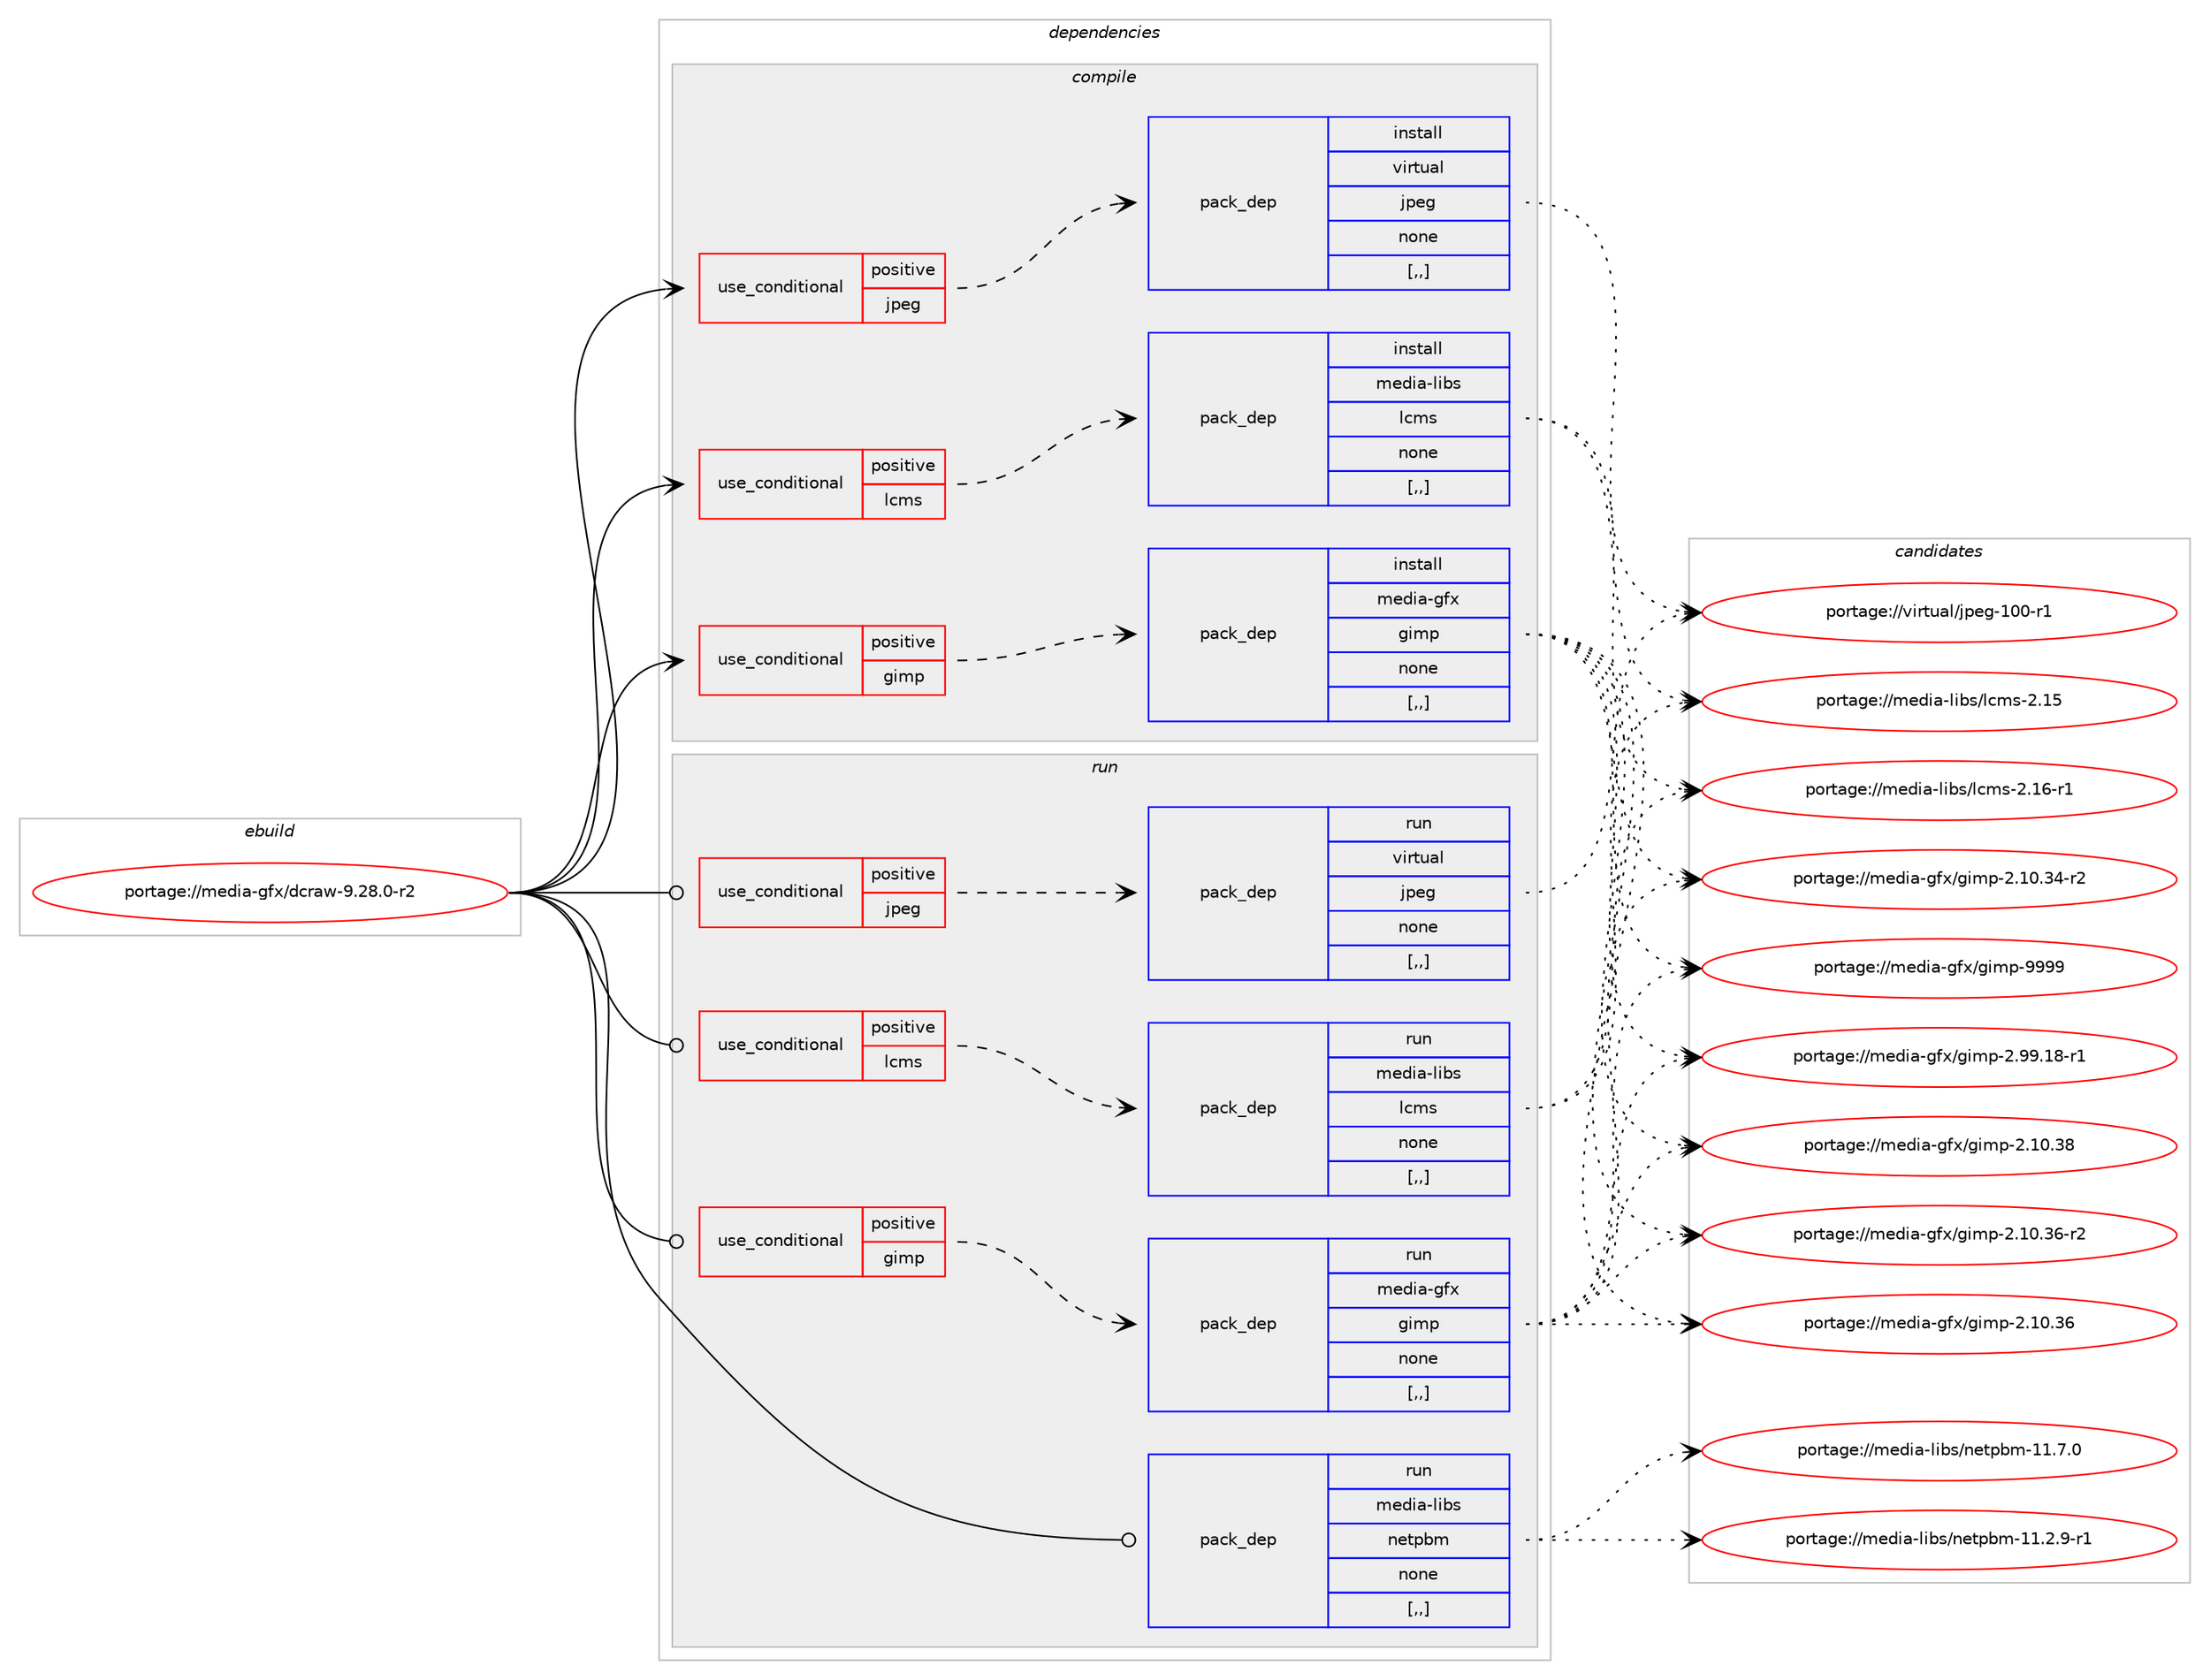 digraph prolog {

# *************
# Graph options
# *************

newrank=true;
concentrate=true;
compound=true;
graph [rankdir=LR,fontname=Helvetica,fontsize=10,ranksep=1.5];#, ranksep=2.5, nodesep=0.2];
edge  [arrowhead=vee];
node  [fontname=Helvetica,fontsize=10];

# **********
# The ebuild
# **********

subgraph cluster_leftcol {
color=gray;
label=<<i>ebuild</i>>;
id [label="portage://media-gfx/dcraw-9.28.0-r2", color=red, width=4, href="../media-gfx/dcraw-9.28.0-r2.svg"];
}

# ****************
# The dependencies
# ****************

subgraph cluster_midcol {
color=gray;
label=<<i>dependencies</i>>;
subgraph cluster_compile {
fillcolor="#eeeeee";
style=filled;
label=<<i>compile</i>>;
subgraph cond72031 {
dependency286044 [label=<<TABLE BORDER="0" CELLBORDER="1" CELLSPACING="0" CELLPADDING="4"><TR><TD ROWSPAN="3" CELLPADDING="10">use_conditional</TD></TR><TR><TD>positive</TD></TR><TR><TD>gimp</TD></TR></TABLE>>, shape=none, color=red];
subgraph pack211693 {
dependency286045 [label=<<TABLE BORDER="0" CELLBORDER="1" CELLSPACING="0" CELLPADDING="4" WIDTH="220"><TR><TD ROWSPAN="6" CELLPADDING="30">pack_dep</TD></TR><TR><TD WIDTH="110">install</TD></TR><TR><TD>media-gfx</TD></TR><TR><TD>gimp</TD></TR><TR><TD>none</TD></TR><TR><TD>[,,]</TD></TR></TABLE>>, shape=none, color=blue];
}
dependency286044:e -> dependency286045:w [weight=20,style="dashed",arrowhead="vee"];
}
id:e -> dependency286044:w [weight=20,style="solid",arrowhead="vee"];
subgraph cond72032 {
dependency286046 [label=<<TABLE BORDER="0" CELLBORDER="1" CELLSPACING="0" CELLPADDING="4"><TR><TD ROWSPAN="3" CELLPADDING="10">use_conditional</TD></TR><TR><TD>positive</TD></TR><TR><TD>jpeg</TD></TR></TABLE>>, shape=none, color=red];
subgraph pack211694 {
dependency286047 [label=<<TABLE BORDER="0" CELLBORDER="1" CELLSPACING="0" CELLPADDING="4" WIDTH="220"><TR><TD ROWSPAN="6" CELLPADDING="30">pack_dep</TD></TR><TR><TD WIDTH="110">install</TD></TR><TR><TD>virtual</TD></TR><TR><TD>jpeg</TD></TR><TR><TD>none</TD></TR><TR><TD>[,,]</TD></TR></TABLE>>, shape=none, color=blue];
}
dependency286046:e -> dependency286047:w [weight=20,style="dashed",arrowhead="vee"];
}
id:e -> dependency286046:w [weight=20,style="solid",arrowhead="vee"];
subgraph cond72033 {
dependency286048 [label=<<TABLE BORDER="0" CELLBORDER="1" CELLSPACING="0" CELLPADDING="4"><TR><TD ROWSPAN="3" CELLPADDING="10">use_conditional</TD></TR><TR><TD>positive</TD></TR><TR><TD>lcms</TD></TR></TABLE>>, shape=none, color=red];
subgraph pack211695 {
dependency286049 [label=<<TABLE BORDER="0" CELLBORDER="1" CELLSPACING="0" CELLPADDING="4" WIDTH="220"><TR><TD ROWSPAN="6" CELLPADDING="30">pack_dep</TD></TR><TR><TD WIDTH="110">install</TD></TR><TR><TD>media-libs</TD></TR><TR><TD>lcms</TD></TR><TR><TD>none</TD></TR><TR><TD>[,,]</TD></TR></TABLE>>, shape=none, color=blue];
}
dependency286048:e -> dependency286049:w [weight=20,style="dashed",arrowhead="vee"];
}
id:e -> dependency286048:w [weight=20,style="solid",arrowhead="vee"];
}
subgraph cluster_compileandrun {
fillcolor="#eeeeee";
style=filled;
label=<<i>compile and run</i>>;
}
subgraph cluster_run {
fillcolor="#eeeeee";
style=filled;
label=<<i>run</i>>;
subgraph cond72034 {
dependency286050 [label=<<TABLE BORDER="0" CELLBORDER="1" CELLSPACING="0" CELLPADDING="4"><TR><TD ROWSPAN="3" CELLPADDING="10">use_conditional</TD></TR><TR><TD>positive</TD></TR><TR><TD>gimp</TD></TR></TABLE>>, shape=none, color=red];
subgraph pack211696 {
dependency286051 [label=<<TABLE BORDER="0" CELLBORDER="1" CELLSPACING="0" CELLPADDING="4" WIDTH="220"><TR><TD ROWSPAN="6" CELLPADDING="30">pack_dep</TD></TR><TR><TD WIDTH="110">run</TD></TR><TR><TD>media-gfx</TD></TR><TR><TD>gimp</TD></TR><TR><TD>none</TD></TR><TR><TD>[,,]</TD></TR></TABLE>>, shape=none, color=blue];
}
dependency286050:e -> dependency286051:w [weight=20,style="dashed",arrowhead="vee"];
}
id:e -> dependency286050:w [weight=20,style="solid",arrowhead="odot"];
subgraph cond72035 {
dependency286052 [label=<<TABLE BORDER="0" CELLBORDER="1" CELLSPACING="0" CELLPADDING="4"><TR><TD ROWSPAN="3" CELLPADDING="10">use_conditional</TD></TR><TR><TD>positive</TD></TR><TR><TD>jpeg</TD></TR></TABLE>>, shape=none, color=red];
subgraph pack211697 {
dependency286053 [label=<<TABLE BORDER="0" CELLBORDER="1" CELLSPACING="0" CELLPADDING="4" WIDTH="220"><TR><TD ROWSPAN="6" CELLPADDING="30">pack_dep</TD></TR><TR><TD WIDTH="110">run</TD></TR><TR><TD>virtual</TD></TR><TR><TD>jpeg</TD></TR><TR><TD>none</TD></TR><TR><TD>[,,]</TD></TR></TABLE>>, shape=none, color=blue];
}
dependency286052:e -> dependency286053:w [weight=20,style="dashed",arrowhead="vee"];
}
id:e -> dependency286052:w [weight=20,style="solid",arrowhead="odot"];
subgraph cond72036 {
dependency286054 [label=<<TABLE BORDER="0" CELLBORDER="1" CELLSPACING="0" CELLPADDING="4"><TR><TD ROWSPAN="3" CELLPADDING="10">use_conditional</TD></TR><TR><TD>positive</TD></TR><TR><TD>lcms</TD></TR></TABLE>>, shape=none, color=red];
subgraph pack211698 {
dependency286055 [label=<<TABLE BORDER="0" CELLBORDER="1" CELLSPACING="0" CELLPADDING="4" WIDTH="220"><TR><TD ROWSPAN="6" CELLPADDING="30">pack_dep</TD></TR><TR><TD WIDTH="110">run</TD></TR><TR><TD>media-libs</TD></TR><TR><TD>lcms</TD></TR><TR><TD>none</TD></TR><TR><TD>[,,]</TD></TR></TABLE>>, shape=none, color=blue];
}
dependency286054:e -> dependency286055:w [weight=20,style="dashed",arrowhead="vee"];
}
id:e -> dependency286054:w [weight=20,style="solid",arrowhead="odot"];
subgraph pack211699 {
dependency286056 [label=<<TABLE BORDER="0" CELLBORDER="1" CELLSPACING="0" CELLPADDING="4" WIDTH="220"><TR><TD ROWSPAN="6" CELLPADDING="30">pack_dep</TD></TR><TR><TD WIDTH="110">run</TD></TR><TR><TD>media-libs</TD></TR><TR><TD>netpbm</TD></TR><TR><TD>none</TD></TR><TR><TD>[,,]</TD></TR></TABLE>>, shape=none, color=blue];
}
id:e -> dependency286056:w [weight=20,style="solid",arrowhead="odot"];
}
}

# **************
# The candidates
# **************

subgraph cluster_choices {
rank=same;
color=gray;
label=<<i>candidates</i>>;

subgraph choice211693 {
color=black;
nodesep=1;
choice1091011001059745103102120471031051091124557575757 [label="portage://media-gfx/gimp-9999", color=red, width=4,href="../media-gfx/gimp-9999.svg"];
choice10910110010597451031021204710310510911245504657574649564511449 [label="portage://media-gfx/gimp-2.99.18-r1", color=red, width=4,href="../media-gfx/gimp-2.99.18-r1.svg"];
choice1091011001059745103102120471031051091124550464948465156 [label="portage://media-gfx/gimp-2.10.38", color=red, width=4,href="../media-gfx/gimp-2.10.38.svg"];
choice10910110010597451031021204710310510911245504649484651544511450 [label="portage://media-gfx/gimp-2.10.36-r2", color=red, width=4,href="../media-gfx/gimp-2.10.36-r2.svg"];
choice1091011001059745103102120471031051091124550464948465154 [label="portage://media-gfx/gimp-2.10.36", color=red, width=4,href="../media-gfx/gimp-2.10.36.svg"];
choice10910110010597451031021204710310510911245504649484651524511450 [label="portage://media-gfx/gimp-2.10.34-r2", color=red, width=4,href="../media-gfx/gimp-2.10.34-r2.svg"];
dependency286045:e -> choice1091011001059745103102120471031051091124557575757:w [style=dotted,weight="100"];
dependency286045:e -> choice10910110010597451031021204710310510911245504657574649564511449:w [style=dotted,weight="100"];
dependency286045:e -> choice1091011001059745103102120471031051091124550464948465156:w [style=dotted,weight="100"];
dependency286045:e -> choice10910110010597451031021204710310510911245504649484651544511450:w [style=dotted,weight="100"];
dependency286045:e -> choice1091011001059745103102120471031051091124550464948465154:w [style=dotted,weight="100"];
dependency286045:e -> choice10910110010597451031021204710310510911245504649484651524511450:w [style=dotted,weight="100"];
}
subgraph choice211694 {
color=black;
nodesep=1;
choice1181051141161179710847106112101103454948484511449 [label="portage://virtual/jpeg-100-r1", color=red, width=4,href="../virtual/jpeg-100-r1.svg"];
dependency286047:e -> choice1181051141161179710847106112101103454948484511449:w [style=dotted,weight="100"];
}
subgraph choice211695 {
color=black;
nodesep=1;
choice109101100105974510810598115471089910911545504649544511449 [label="portage://media-libs/lcms-2.16-r1", color=red, width=4,href="../media-libs/lcms-2.16-r1.svg"];
choice10910110010597451081059811547108991091154550464953 [label="portage://media-libs/lcms-2.15", color=red, width=4,href="../media-libs/lcms-2.15.svg"];
dependency286049:e -> choice109101100105974510810598115471089910911545504649544511449:w [style=dotted,weight="100"];
dependency286049:e -> choice10910110010597451081059811547108991091154550464953:w [style=dotted,weight="100"];
}
subgraph choice211696 {
color=black;
nodesep=1;
choice1091011001059745103102120471031051091124557575757 [label="portage://media-gfx/gimp-9999", color=red, width=4,href="../media-gfx/gimp-9999.svg"];
choice10910110010597451031021204710310510911245504657574649564511449 [label="portage://media-gfx/gimp-2.99.18-r1", color=red, width=4,href="../media-gfx/gimp-2.99.18-r1.svg"];
choice1091011001059745103102120471031051091124550464948465156 [label="portage://media-gfx/gimp-2.10.38", color=red, width=4,href="../media-gfx/gimp-2.10.38.svg"];
choice10910110010597451031021204710310510911245504649484651544511450 [label="portage://media-gfx/gimp-2.10.36-r2", color=red, width=4,href="../media-gfx/gimp-2.10.36-r2.svg"];
choice1091011001059745103102120471031051091124550464948465154 [label="portage://media-gfx/gimp-2.10.36", color=red, width=4,href="../media-gfx/gimp-2.10.36.svg"];
choice10910110010597451031021204710310510911245504649484651524511450 [label="portage://media-gfx/gimp-2.10.34-r2", color=red, width=4,href="../media-gfx/gimp-2.10.34-r2.svg"];
dependency286051:e -> choice1091011001059745103102120471031051091124557575757:w [style=dotted,weight="100"];
dependency286051:e -> choice10910110010597451031021204710310510911245504657574649564511449:w [style=dotted,weight="100"];
dependency286051:e -> choice1091011001059745103102120471031051091124550464948465156:w [style=dotted,weight="100"];
dependency286051:e -> choice10910110010597451031021204710310510911245504649484651544511450:w [style=dotted,weight="100"];
dependency286051:e -> choice1091011001059745103102120471031051091124550464948465154:w [style=dotted,weight="100"];
dependency286051:e -> choice10910110010597451031021204710310510911245504649484651524511450:w [style=dotted,weight="100"];
}
subgraph choice211697 {
color=black;
nodesep=1;
choice1181051141161179710847106112101103454948484511449 [label="portage://virtual/jpeg-100-r1", color=red, width=4,href="../virtual/jpeg-100-r1.svg"];
dependency286053:e -> choice1181051141161179710847106112101103454948484511449:w [style=dotted,weight="100"];
}
subgraph choice211698 {
color=black;
nodesep=1;
choice109101100105974510810598115471089910911545504649544511449 [label="portage://media-libs/lcms-2.16-r1", color=red, width=4,href="../media-libs/lcms-2.16-r1.svg"];
choice10910110010597451081059811547108991091154550464953 [label="portage://media-libs/lcms-2.15", color=red, width=4,href="../media-libs/lcms-2.15.svg"];
dependency286055:e -> choice109101100105974510810598115471089910911545504649544511449:w [style=dotted,weight="100"];
dependency286055:e -> choice10910110010597451081059811547108991091154550464953:w [style=dotted,weight="100"];
}
subgraph choice211699 {
color=black;
nodesep=1;
choice109101100105974510810598115471101011161129810945494946554648 [label="portage://media-libs/netpbm-11.7.0", color=red, width=4,href="../media-libs/netpbm-11.7.0.svg"];
choice1091011001059745108105981154711010111611298109454949465046574511449 [label="portage://media-libs/netpbm-11.2.9-r1", color=red, width=4,href="../media-libs/netpbm-11.2.9-r1.svg"];
dependency286056:e -> choice109101100105974510810598115471101011161129810945494946554648:w [style=dotted,weight="100"];
dependency286056:e -> choice1091011001059745108105981154711010111611298109454949465046574511449:w [style=dotted,weight="100"];
}
}

}
